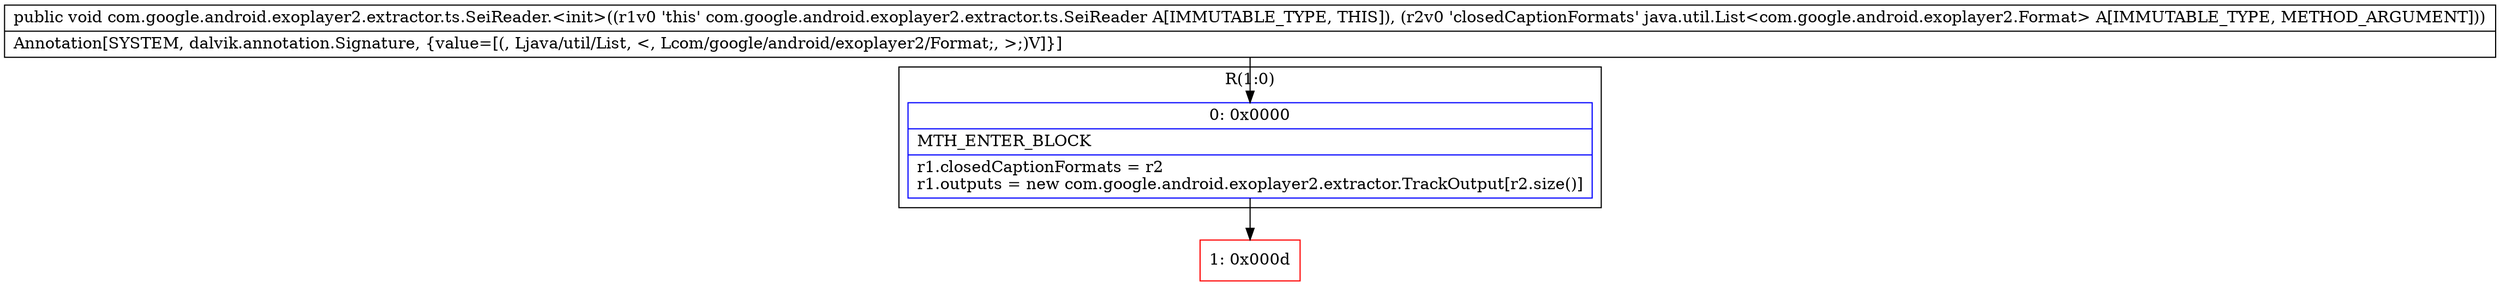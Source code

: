 digraph "CFG forcom.google.android.exoplayer2.extractor.ts.SeiReader.\<init\>(Ljava\/util\/List;)V" {
subgraph cluster_Region_1341603599 {
label = "R(1:0)";
node [shape=record,color=blue];
Node_0 [shape=record,label="{0\:\ 0x0000|MTH_ENTER_BLOCK\l|r1.closedCaptionFormats = r2\lr1.outputs = new com.google.android.exoplayer2.extractor.TrackOutput[r2.size()]\l}"];
}
Node_1 [shape=record,color=red,label="{1\:\ 0x000d}"];
MethodNode[shape=record,label="{public void com.google.android.exoplayer2.extractor.ts.SeiReader.\<init\>((r1v0 'this' com.google.android.exoplayer2.extractor.ts.SeiReader A[IMMUTABLE_TYPE, THIS]), (r2v0 'closedCaptionFormats' java.util.List\<com.google.android.exoplayer2.Format\> A[IMMUTABLE_TYPE, METHOD_ARGUMENT]))  | Annotation[SYSTEM, dalvik.annotation.Signature, \{value=[(, Ljava\/util\/List, \<, Lcom\/google\/android\/exoplayer2\/Format;, \>;)V]\}]\l}"];
MethodNode -> Node_0;
Node_0 -> Node_1;
}

